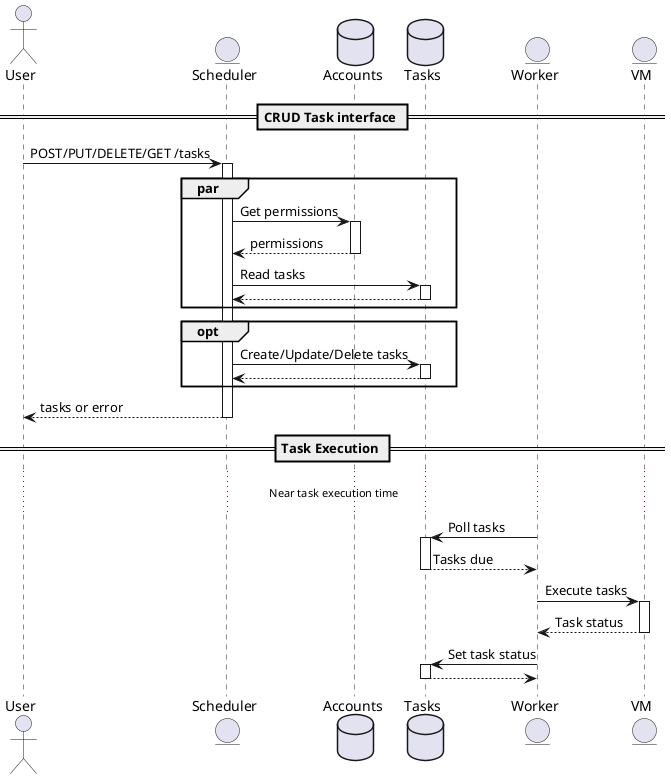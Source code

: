 @startuml tasks

actor User
entity Scheduler
database Accounts
database Tasks
entity Worker
entity VM

autoactivate on 

== CRUD Task interface == 

User -> Scheduler : POST/PUT/DELETE/GET /tasks

par 
    Scheduler -> Accounts : Get permissions
    return permissions

    Scheduler -> Tasks : Read tasks 
    return 
end

opt
    Scheduler -> Tasks : Create/Update/Delete tasks
    return  
end

return tasks or error


== Task Execution ==

...Near task execution time...
Worker -> Tasks : Poll tasks
return Tasks due

Worker -> VM : Execute tasks
return Task status

Worker -> Tasks : Set task status
return 

@enduml




